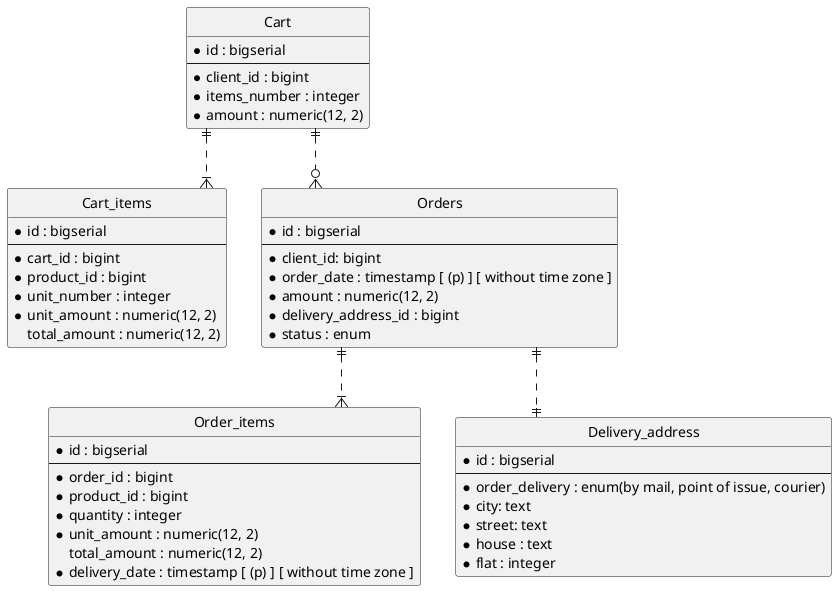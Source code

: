 @startuml
' hide the spot
hide circle

' avoid problems with angled crows feet
skinparam linetype ortho

entity "Cart" {
  *id : bigserial
  --
  *client_id : bigint
  *items_number : integer
  *amount : numeric(12, 2)
}

entity "Cart_items" {
  *id : bigserial
  --
  *cart_id : bigint
  *product_id : bigint
  *unit_number : integer
  *unit_amount : numeric(12, 2)
  total_amount : numeric(12, 2)
}

entity "Orders" {
  *id : bigserial
  --
  *client_id: bigint
  *order_date : timestamp [ (p) ] [ without time zone ]
  *amount : numeric(12, 2)
  *delivery_address_id : bigint
  *status : enum
}

entity "Order_items" {
  *id : bigserial
  --
  *order_id : bigint
  *product_id : bigint
  *quantity : integer
  *unit_amount : numeric(12, 2)
  total_amount : numeric(12, 2)
  *delivery_date : timestamp [ (p) ] [ without time zone ]
}

entity "Delivery_address" {
  *id : bigserial
  --
  *order_delivery : enum(by mail, point of issue, courier)
  *city: text
  *street: text
  *house : text
  *flat : integer
}


Cart||..|{ Cart_items
Cart||..o{ Orders
Orders||..|{ Order_items
Orders||..|| Delivery_address

@enduml